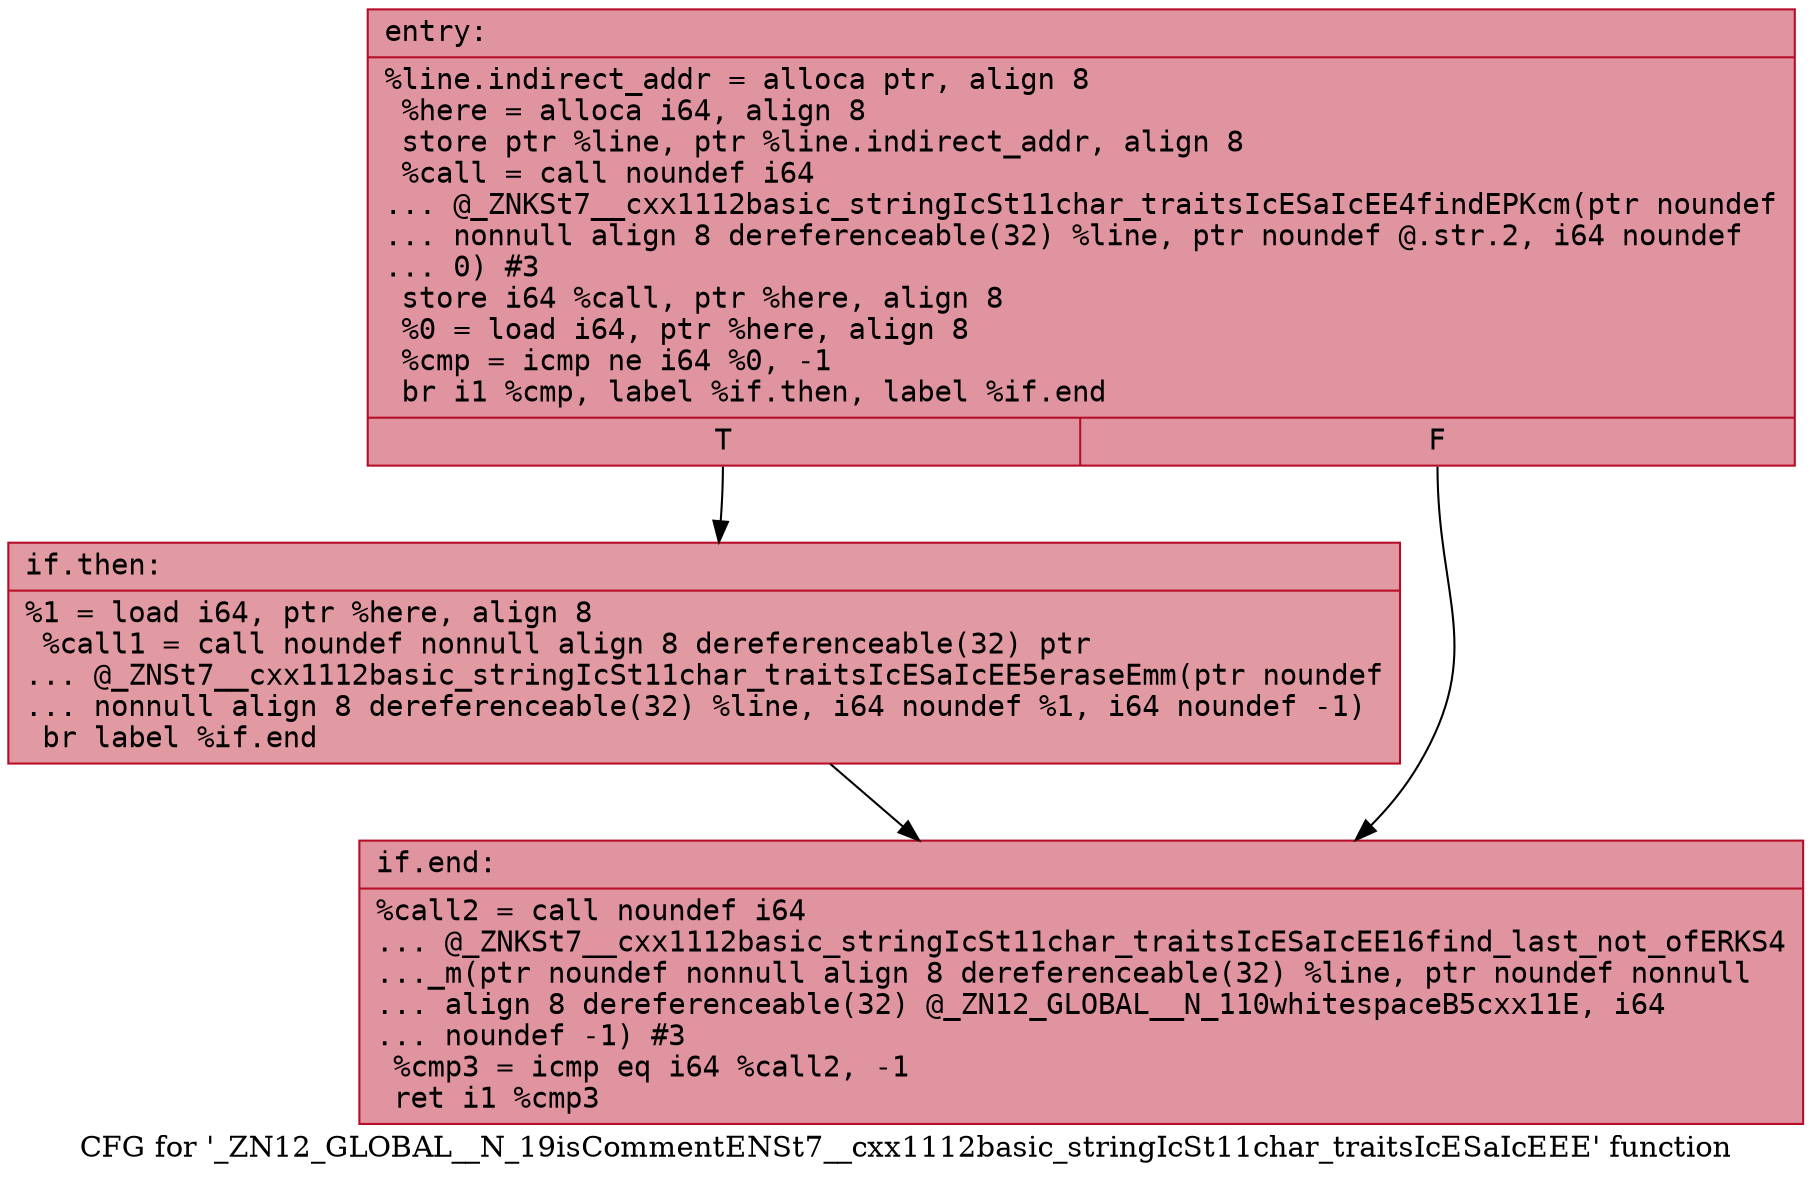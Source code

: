 digraph "CFG for '_ZN12_GLOBAL__N_19isCommentENSt7__cxx1112basic_stringIcSt11char_traitsIcESaIcEEE' function" {
	label="CFG for '_ZN12_GLOBAL__N_19isCommentENSt7__cxx1112basic_stringIcSt11char_traitsIcESaIcEEE' function";

	Node0x55957e5b79b0 [shape=record,color="#b70d28ff", style=filled, fillcolor="#b70d2870" fontname="Courier",label="{entry:\l|  %line.indirect_addr = alloca ptr, align 8\l  %here = alloca i64, align 8\l  store ptr %line, ptr %line.indirect_addr, align 8\l  %call = call noundef i64\l... @_ZNKSt7__cxx1112basic_stringIcSt11char_traitsIcESaIcEE4findEPKcm(ptr noundef\l... nonnull align 8 dereferenceable(32) %line, ptr noundef @.str.2, i64 noundef\l... 0) #3\l  store i64 %call, ptr %here, align 8\l  %0 = load i64, ptr %here, align 8\l  %cmp = icmp ne i64 %0, -1\l  br i1 %cmp, label %if.then, label %if.end\l|{<s0>T|<s1>F}}"];
	Node0x55957e5b79b0:s0 -> Node0x55957e5b7b60[tooltip="entry -> if.then\nProbability 62.50%" ];
	Node0x55957e5b79b0:s1 -> Node0x55957e5b7e00[tooltip="entry -> if.end\nProbability 37.50%" ];
	Node0x55957e5b7b60 [shape=record,color="#b70d28ff", style=filled, fillcolor="#bb1b2c70" fontname="Courier",label="{if.then:\l|  %1 = load i64, ptr %here, align 8\l  %call1 = call noundef nonnull align 8 dereferenceable(32) ptr\l... @_ZNSt7__cxx1112basic_stringIcSt11char_traitsIcESaIcEE5eraseEmm(ptr noundef\l... nonnull align 8 dereferenceable(32) %line, i64 noundef %1, i64 noundef -1)\l  br label %if.end\l}"];
	Node0x55957e5b7b60 -> Node0x55957e5b7e00[tooltip="if.then -> if.end\nProbability 100.00%" ];
	Node0x55957e5b7e00 [shape=record,color="#b70d28ff", style=filled, fillcolor="#b70d2870" fontname="Courier",label="{if.end:\l|  %call2 = call noundef i64\l... @_ZNKSt7__cxx1112basic_stringIcSt11char_traitsIcESaIcEE16find_last_not_ofERKS4\l..._m(ptr noundef nonnull align 8 dereferenceable(32) %line, ptr noundef nonnull\l... align 8 dereferenceable(32) @_ZN12_GLOBAL__N_110whitespaceB5cxx11E, i64\l... noundef -1) #3\l  %cmp3 = icmp eq i64 %call2, -1\l  ret i1 %cmp3\l}"];
}
